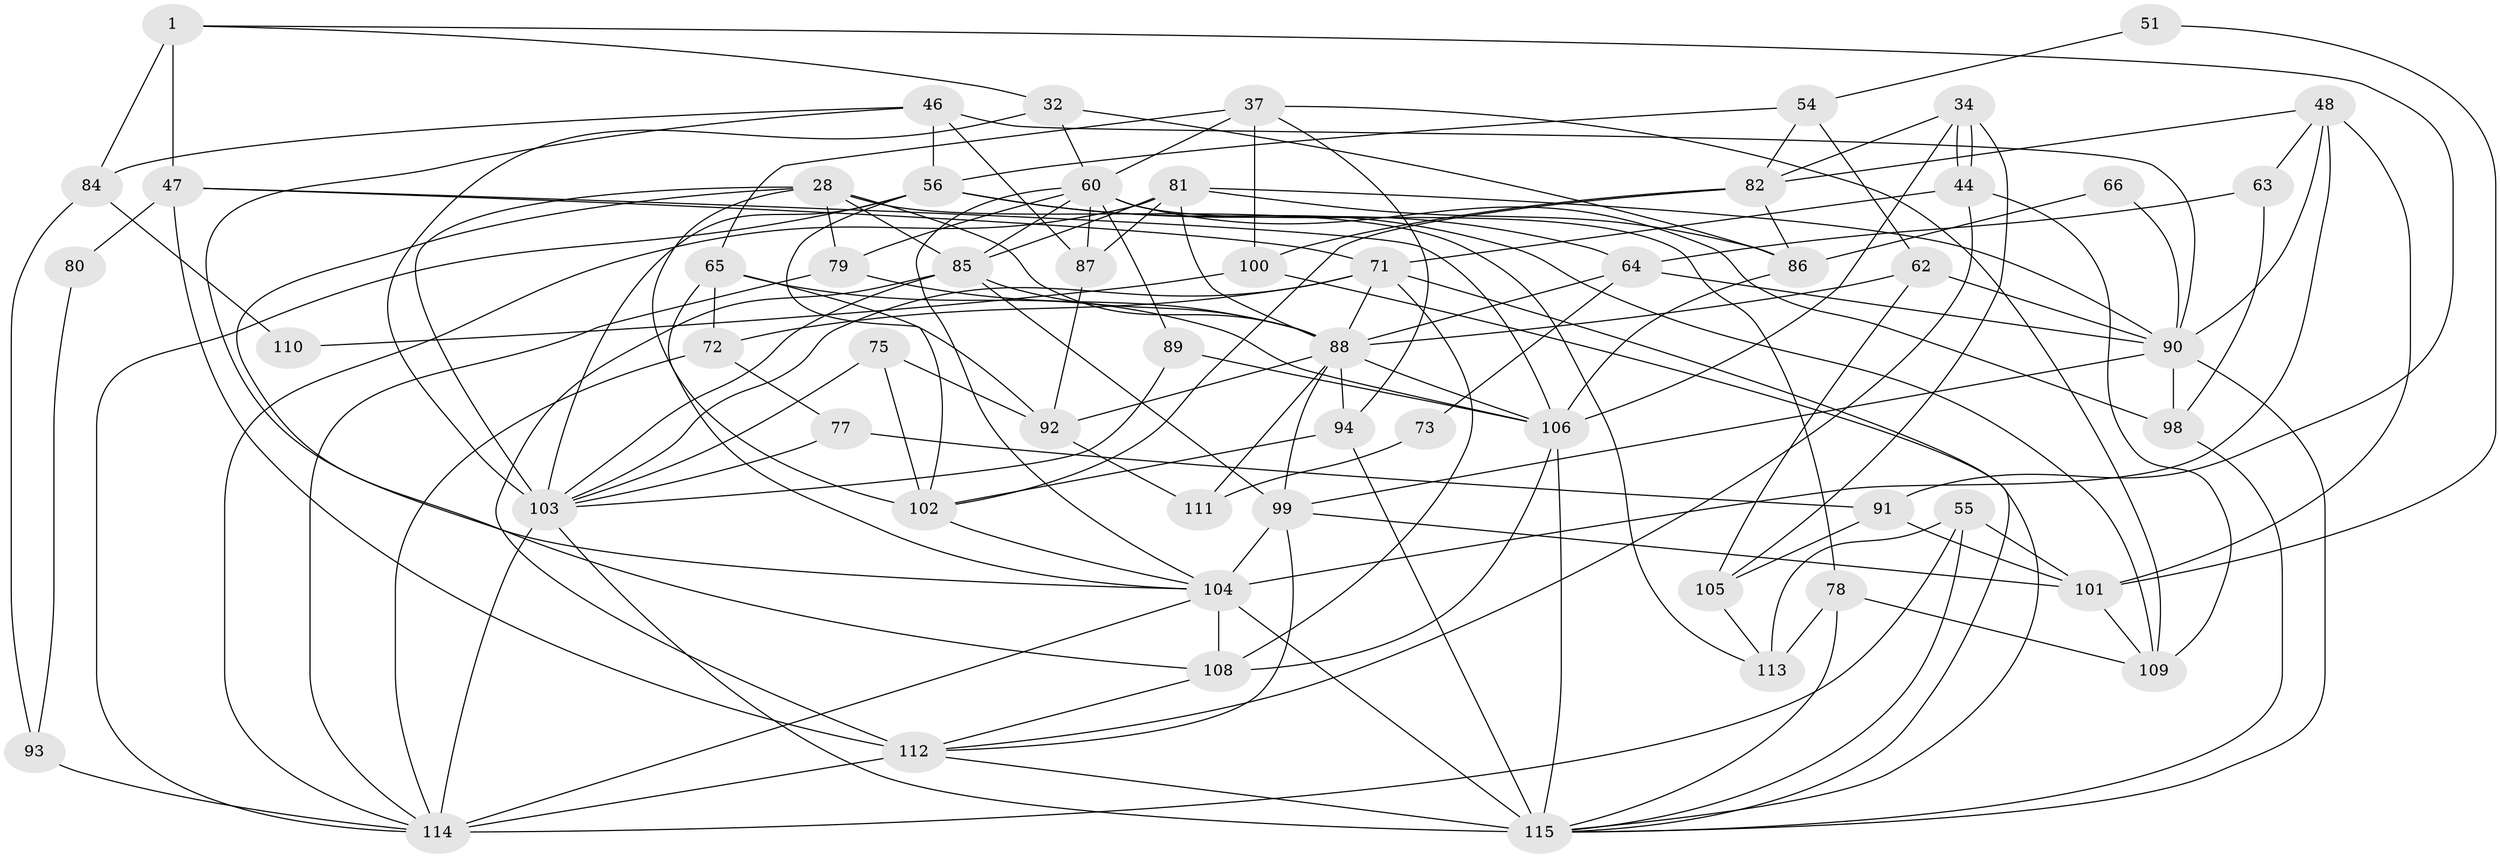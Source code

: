 // original degree distribution, {5: 0.1826086956521739, 3: 0.25217391304347825, 4: 0.28695652173913044, 2: 0.1391304347826087, 6: 0.09565217391304348, 8: 0.02608695652173913, 7: 0.017391304347826087}
// Generated by graph-tools (version 1.1) at 2025/51/03/09/25 04:51:51]
// undirected, 57 vertices, 147 edges
graph export_dot {
graph [start="1"]
  node [color=gray90,style=filled];
  1;
  28;
  32;
  34;
  37;
  44;
  46 [super="+36"];
  47 [super="+21"];
  48;
  51;
  54;
  55;
  56 [super="+27+49"];
  60 [super="+23+26"];
  62;
  63 [super="+39"];
  64;
  65;
  66;
  71 [super="+40+59"];
  72 [super="+29"];
  73;
  75;
  77;
  78;
  79;
  80;
  81 [super="+74"];
  82 [super="+68"];
  84;
  85 [super="+35"];
  86 [super="+19"];
  87 [super="+3"];
  88 [super="+20+70"];
  89 [super="+57"];
  90 [super="+8+33"];
  91;
  92 [super="+31"];
  93;
  94;
  98 [super="+9+95"];
  99 [super="+11+38"];
  100;
  101 [super="+52"];
  102 [super="+69"];
  103 [super="+6+97"];
  104 [super="+53+45+67"];
  105;
  106;
  108 [super="+14"];
  109;
  110;
  111;
  112 [super="+61+30"];
  113 [super="+107"];
  114 [super="+13+16+96"];
  115 [super="+10+41+83"];
  1 -- 32;
  1 -- 47 [weight=2];
  1 -- 84;
  1 -- 91;
  28 -- 113;
  28 -- 79;
  28 -- 85;
  28 -- 102 [weight=2];
  28 -- 108;
  28 -- 103;
  28 -- 88;
  32 -- 86;
  32 -- 60;
  32 -- 103;
  34 -- 44;
  34 -- 44;
  34 -- 105;
  34 -- 106;
  34 -- 82;
  37 -- 109;
  37 -- 65;
  37 -- 94;
  37 -- 100;
  37 -- 60;
  44 -- 71;
  44 -- 109;
  44 -- 112;
  46 -- 87;
  46 -- 84;
  46 -- 90;
  46 -- 56 [weight=2];
  46 -- 104;
  47 -- 80;
  47 -- 106;
  47 -- 112;
  47 -- 71;
  48 -- 82;
  48 -- 90;
  48 -- 63;
  48 -- 101;
  48 -- 104;
  51 -- 54;
  51 -- 101;
  54 -- 82;
  54 -- 62;
  54 -- 56;
  55 -- 113 [weight=2];
  55 -- 114;
  55 -- 115;
  55 -- 101;
  56 -- 64;
  56 -- 114;
  56 -- 102;
  56 -- 109;
  56 -- 103;
  60 -- 78;
  60 -- 104;
  60 -- 98 [weight=3];
  60 -- 85 [weight=2];
  60 -- 87;
  60 -- 89;
  60 -- 79;
  62 -- 105;
  62 -- 90;
  62 -- 88;
  63 -- 64;
  63 -- 98;
  64 -- 73;
  64 -- 88;
  64 -- 90;
  65 -- 104;
  65 -- 106;
  65 -- 92;
  65 -- 72;
  66 -- 90;
  66 -- 86;
  71 -- 103;
  71 -- 108 [weight=2];
  71 -- 115;
  71 -- 72;
  71 -- 88;
  72 -- 77;
  72 -- 114;
  73 -- 111;
  75 -- 92;
  75 -- 102;
  75 -- 103;
  77 -- 91;
  77 -- 103;
  78 -- 109;
  78 -- 113;
  78 -- 115;
  79 -- 88;
  79 -- 114;
  80 -- 93;
  81 -- 86;
  81 -- 90 [weight=2];
  81 -- 85;
  81 -- 87 [weight=2];
  81 -- 114;
  81 -- 88;
  82 -- 102 [weight=2];
  82 -- 100;
  82 -- 86;
  84 -- 93;
  84 -- 110;
  85 -- 103 [weight=2];
  85 -- 112 [weight=2];
  85 -- 99;
  85 -- 88;
  86 -- 106;
  87 -- 92 [weight=2];
  88 -- 106;
  88 -- 111;
  88 -- 99;
  88 -- 92;
  88 -- 94;
  89 -- 106;
  89 -- 103;
  90 -- 98 [weight=2];
  90 -- 99 [weight=2];
  90 -- 115;
  91 -- 105;
  91 -- 101;
  92 -- 111;
  93 -- 114 [weight=2];
  94 -- 115;
  94 -- 102;
  98 -- 115;
  99 -- 101;
  99 -- 112 [weight=2];
  99 -- 104 [weight=2];
  100 -- 110;
  100 -- 115;
  101 -- 109;
  102 -- 104;
  103 -- 114 [weight=3];
  103 -- 115 [weight=3];
  104 -- 115 [weight=2];
  104 -- 108;
  104 -- 114;
  105 -- 113;
  106 -- 108;
  106 -- 115;
  108 -- 112;
  112 -- 114 [weight=2];
  112 -- 115;
}
